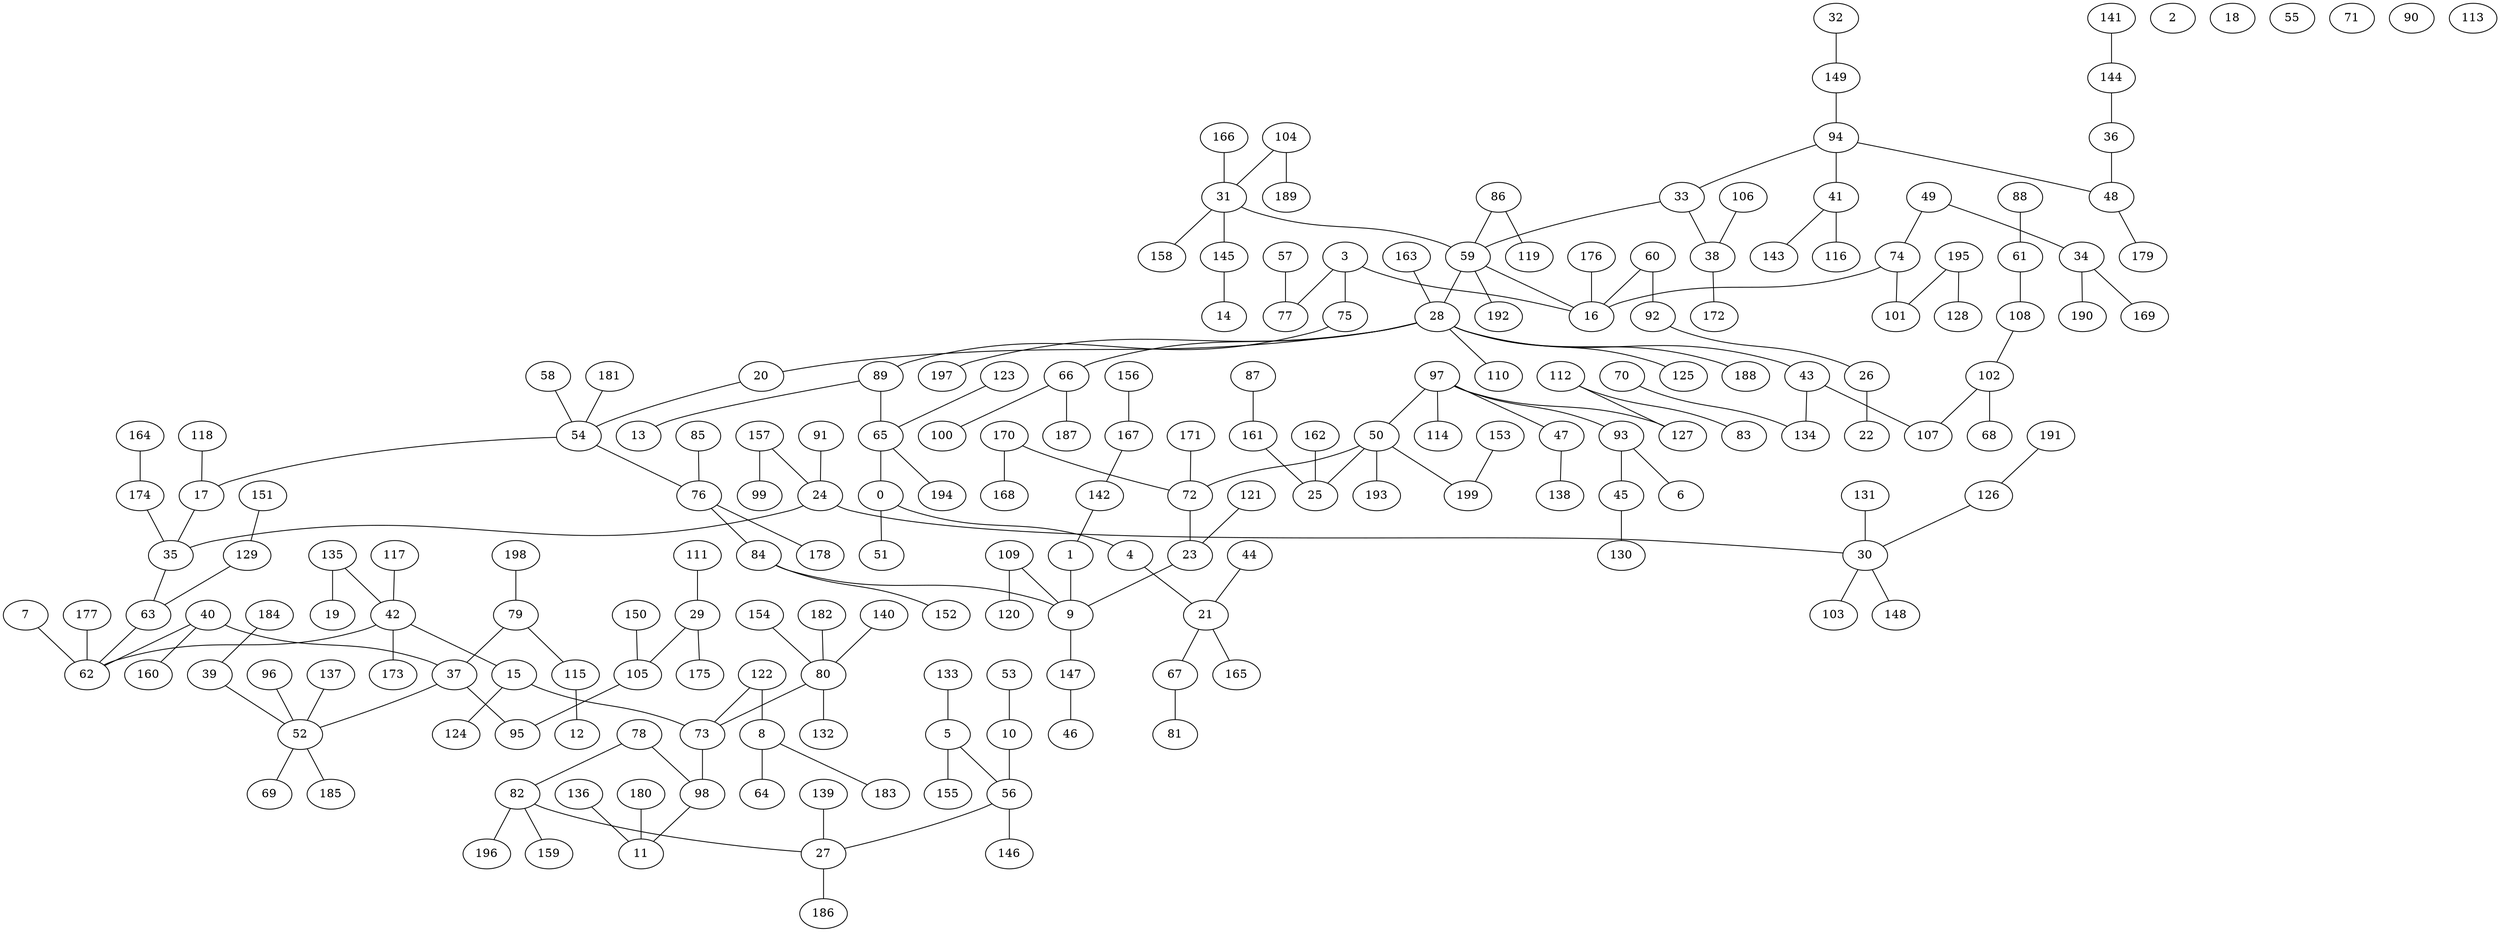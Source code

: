 graph G {
  174;
  35;
  17;
  24;
  30;
  54;
  20;
  28;
  43;
  58;
  59;
  16;
  3;
  31;
  33;
  38;
  60;
  63;
  62;
  7;
  40;
  37;
  42;
  15;
  52;
  39;
  66;
  69;
  73;
  74;
  49;
  34;
  75;
  76;
  77;
  57;
  79;
  80;
  84;
  9;
  1;
  23;
  72;
  50;
  25;
  85;
  86;
  89;
  13;
  65;
  0;
  4;
  21;
  44;
  51;
  67;
  81;
  91;
  92;
  26;
  22;
  94;
  41;
  48;
  36;
  95;
  96;
  97;
  47;
  93;
  6;
  45;
  98;
  11;
  78;
  82;
  27;
  56;
  5;
  10;
  53;
  100;
  101;
  103;
  104;
  105;
  29;
  106;
  107;
  102;
  68;
  108;
  61;
  88;
  109;
  110;
  111;
  114;
  115;
  12;
  116;
  117;
  118;
  119;
  120;
  121;
  122;
  8;
  64;
  123;
  124;
  125;
  126;
  127;
  112;
  83;
  129;
  130;
  131;
  132;
  133;
  134;
  70;
  135;
  19;
  136;
  137;
  138;
  139;
  140;
  142;
  143;
  144;
  141;
  145;
  14;
  146;
  147;
  46;
  148;
  149;
  32;
  150;
  151;
  152;
  154;
  155;
  157;
  99;
  158;
  159;
  160;
  161;
  87;
  162;
  163;
  164;
  165;
  166;
  167;
  156;
  169;
  170;
  168;
  171;
  172;
  173;
  175;
  176;
  177;
  178;
  179;
  180;
  181;
  182;
  183;
  184;
  185;
  186;
  187;
  188;
  189;
  190;
  191;
  192;
  193;
  194;
  195;
  128;
  196;
  197;
  198;
  199;
  153;
  2;
  18;
  55;
  71;
  90;
  113;
   174 -- 35;
   17 -- 35;
   24 -- 35;
   24 -- 30;
   54 -- 17;
   20 -- 54;
   28 -- 20;
   28 -- 43;
   58 -- 54;
   59 -- 28;
   59 -- 16;
   3 -- 16;
   31 -- 59;
   33 -- 59;
   33 -- 38;
   60 -- 16;
   35 -- 63;
   63 -- 62;
   7 -- 62;
   40 -- 62;
   40 -- 37;
   42 -- 62;
   42 -- 15;
   37 -- 52;
   39 -- 52;
   28 -- 66;
   52 -- 69;
   15 -- 73;
   74 -- 16;
   49 -- 74;
   49 -- 34;
   3 -- 75;
   54 -- 76;
   3 -- 77;
   57 -- 77;
   79 -- 37;
   80 -- 73;
   76 -- 84;
   84 -- 9;
   1 -- 9;
   23 -- 9;
   72 -- 23;
   50 -- 72;
   50 -- 25;
   85 -- 76;
   86 -- 59;
   75 -- 89;
   89 -- 13;
   89 -- 65;
   65 -- 0;
   0 -- 4;
   4 -- 21;
   44 -- 21;
   0 -- 51;
   21 -- 67;
   67 -- 81;
   91 -- 24;
   60 -- 92;
   92 -- 26;
   26 -- 22;
   94 -- 33;
   94 -- 41;
   94 -- 48;
   36 -- 48;
   37 -- 95;
   96 -- 52;
   97 -- 50;
   97 -- 47;
   97 -- 93;
   93 -- 6;
   93 -- 45;
   73 -- 98;
   98 -- 11;
   78 -- 98;
   78 -- 82;
   82 -- 27;
   56 -- 27;
   5 -- 56;
   10 -- 56;
   53 -- 10;
   66 -- 100;
   74 -- 101;
   30 -- 103;
   104 -- 31;
   105 -- 95;
   29 -- 105;
   106 -- 38;
   43 -- 107;
   102 -- 107;
   102 -- 68;
   108 -- 102;
   61 -- 108;
   88 -- 61;
   109 -- 9;
   28 -- 110;
   111 -- 29;
   97 -- 114;
   79 -- 115;
   115 -- 12;
   41 -- 116;
   117 -- 42;
   118 -- 17;
   86 -- 119;
   109 -- 120;
   121 -- 23;
   122 -- 73;
   122 -- 8;
   8 -- 64;
   123 -- 65;
   15 -- 124;
   28 -- 125;
   126 -- 30;
   97 -- 127;
   112 -- 127;
   112 -- 83;
   129 -- 63;
   45 -- 130;
   131 -- 30;
   80 -- 132;
   133 -- 5;
   43 -- 134;
   70 -- 134;
   135 -- 42;
   135 -- 19;
   136 -- 11;
   137 -- 52;
   47 -- 138;
   139 -- 27;
   140 -- 80;
   142 -- 1;
   41 -- 143;
   144 -- 36;
   141 -- 144;
   31 -- 145;
   145 -- 14;
   56 -- 146;
   9 -- 147;
   147 -- 46;
   30 -- 148;
   149 -- 94;
   32 -- 149;
   150 -- 105;
   151 -- 129;
   84 -- 152;
   154 -- 80;
   5 -- 155;
   157 -- 24;
   157 -- 99;
   31 -- 158;
   82 -- 159;
   40 -- 160;
   161 -- 25;
   87 -- 161;
   162 -- 25;
   163 -- 28;
   164 -- 174;
   21 -- 165;
   166 -- 31;
   167 -- 142;
   156 -- 167;
   34 -- 169;
   170 -- 72;
   170 -- 168;
   171 -- 72;
   38 -- 172;
   42 -- 173;
   29 -- 175;
   176 -- 16;
   177 -- 62;
   76 -- 178;
   48 -- 179;
   180 -- 11;
   181 -- 54;
   182 -- 80;
   8 -- 183;
   184 -- 39;
   52 -- 185;
   27 -- 186;
   66 -- 187;
   28 -- 188;
   104 -- 189;
   34 -- 190;
   191 -- 126;
   59 -- 192;
   50 -- 193;
   65 -- 194;
   195 -- 101;
   195 -- 128;
   82 -- 196;
   28 -- 197;
   198 -- 79;
   50 -- 199;
   153 -- 199;
}
